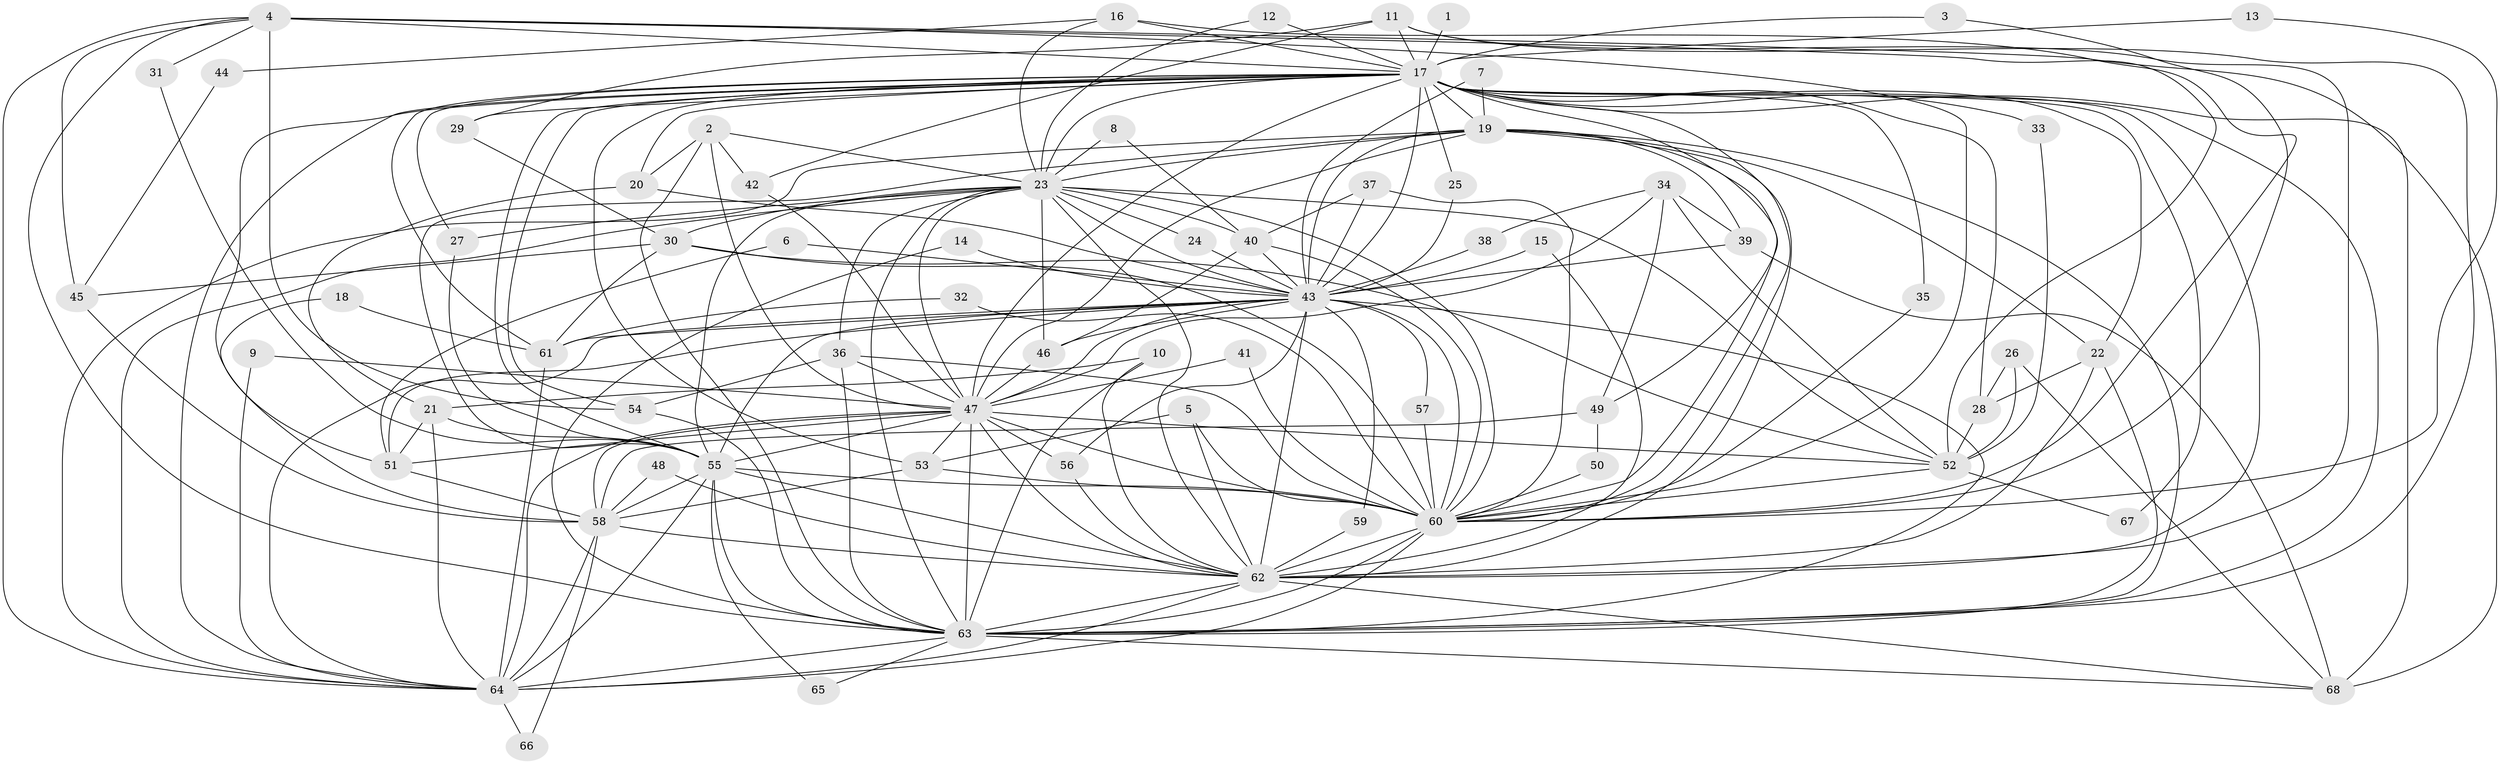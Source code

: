// original degree distribution, {32: 0.007352941176470588, 17: 0.007352941176470588, 23: 0.007352941176470588, 27: 0.007352941176470588, 19: 0.007352941176470588, 14: 0.007352941176470588, 21: 0.007352941176470588, 16: 0.007352941176470588, 41: 0.007352941176470588, 24: 0.007352941176470588, 3: 0.22794117647058823, 8: 0.014705882352941176, 4: 0.09558823529411764, 6: 0.022058823529411766, 2: 0.5147058823529411, 5: 0.04411764705882353, 11: 0.007352941176470588}
// Generated by graph-tools (version 1.1) at 2025/49/03/09/25 03:49:32]
// undirected, 68 vertices, 203 edges
graph export_dot {
graph [start="1"]
  node [color=gray90,style=filled];
  1;
  2;
  3;
  4;
  5;
  6;
  7;
  8;
  9;
  10;
  11;
  12;
  13;
  14;
  15;
  16;
  17;
  18;
  19;
  20;
  21;
  22;
  23;
  24;
  25;
  26;
  27;
  28;
  29;
  30;
  31;
  32;
  33;
  34;
  35;
  36;
  37;
  38;
  39;
  40;
  41;
  42;
  43;
  44;
  45;
  46;
  47;
  48;
  49;
  50;
  51;
  52;
  53;
  54;
  55;
  56;
  57;
  58;
  59;
  60;
  61;
  62;
  63;
  64;
  65;
  66;
  67;
  68;
  1 -- 17 [weight=1.0];
  2 -- 20 [weight=1.0];
  2 -- 23 [weight=1.0];
  2 -- 42 [weight=1.0];
  2 -- 47 [weight=1.0];
  2 -- 63 [weight=1.0];
  3 -- 17 [weight=1.0];
  3 -- 60 [weight=1.0];
  4 -- 17 [weight=1.0];
  4 -- 31 [weight=1.0];
  4 -- 45 [weight=1.0];
  4 -- 52 [weight=1.0];
  4 -- 54 [weight=1.0];
  4 -- 60 [weight=1.0];
  4 -- 63 [weight=1.0];
  4 -- 64 [weight=1.0];
  4 -- 68 [weight=1.0];
  5 -- 53 [weight=1.0];
  5 -- 60 [weight=1.0];
  5 -- 62 [weight=1.0];
  6 -- 43 [weight=1.0];
  6 -- 51 [weight=1.0];
  7 -- 19 [weight=1.0];
  7 -- 43 [weight=1.0];
  8 -- 23 [weight=1.0];
  8 -- 40 [weight=1.0];
  9 -- 47 [weight=1.0];
  9 -- 64 [weight=1.0];
  10 -- 21 [weight=1.0];
  10 -- 62 [weight=1.0];
  10 -- 63 [weight=1.0];
  11 -- 17 [weight=1.0];
  11 -- 29 [weight=1.0];
  11 -- 42 [weight=1.0];
  11 -- 62 [weight=1.0];
  11 -- 63 [weight=1.0];
  12 -- 17 [weight=1.0];
  12 -- 23 [weight=1.0];
  13 -- 17 [weight=1.0];
  13 -- 60 [weight=1.0];
  14 -- 43 [weight=1.0];
  14 -- 63 [weight=1.0];
  15 -- 43 [weight=1.0];
  15 -- 62 [weight=2.0];
  16 -- 17 [weight=1.0];
  16 -- 23 [weight=1.0];
  16 -- 44 [weight=1.0];
  16 -- 60 [weight=1.0];
  17 -- 19 [weight=3.0];
  17 -- 20 [weight=1.0];
  17 -- 22 [weight=1.0];
  17 -- 23 [weight=1.0];
  17 -- 25 [weight=1.0];
  17 -- 27 [weight=1.0];
  17 -- 28 [weight=1.0];
  17 -- 29 [weight=1.0];
  17 -- 33 [weight=2.0];
  17 -- 35 [weight=1.0];
  17 -- 43 [weight=3.0];
  17 -- 47 [weight=1.0];
  17 -- 49 [weight=1.0];
  17 -- 51 [weight=1.0];
  17 -- 53 [weight=1.0];
  17 -- 54 [weight=1.0];
  17 -- 55 [weight=2.0];
  17 -- 60 [weight=1.0];
  17 -- 61 [weight=1.0];
  17 -- 62 [weight=1.0];
  17 -- 63 [weight=1.0];
  17 -- 64 [weight=1.0];
  17 -- 67 [weight=2.0];
  17 -- 68 [weight=1.0];
  18 -- 58 [weight=1.0];
  18 -- 61 [weight=1.0];
  19 -- 22 [weight=1.0];
  19 -- 23 [weight=1.0];
  19 -- 39 [weight=1.0];
  19 -- 43 [weight=1.0];
  19 -- 47 [weight=1.0];
  19 -- 55 [weight=1.0];
  19 -- 60 [weight=1.0];
  19 -- 62 [weight=1.0];
  19 -- 63 [weight=1.0];
  19 -- 64 [weight=1.0];
  20 -- 21 [weight=1.0];
  20 -- 43 [weight=1.0];
  21 -- 51 [weight=1.0];
  21 -- 55 [weight=1.0];
  21 -- 64 [weight=1.0];
  22 -- 28 [weight=1.0];
  22 -- 62 [weight=1.0];
  22 -- 63 [weight=1.0];
  23 -- 24 [weight=1.0];
  23 -- 27 [weight=1.0];
  23 -- 30 [weight=1.0];
  23 -- 36 [weight=1.0];
  23 -- 40 [weight=1.0];
  23 -- 43 [weight=1.0];
  23 -- 46 [weight=1.0];
  23 -- 47 [weight=1.0];
  23 -- 52 [weight=1.0];
  23 -- 55 [weight=1.0];
  23 -- 60 [weight=2.0];
  23 -- 62 [weight=1.0];
  23 -- 63 [weight=1.0];
  23 -- 64 [weight=1.0];
  24 -- 43 [weight=1.0];
  25 -- 43 [weight=1.0];
  26 -- 28 [weight=1.0];
  26 -- 52 [weight=1.0];
  26 -- 68 [weight=1.0];
  27 -- 55 [weight=1.0];
  28 -- 52 [weight=1.0];
  29 -- 30 [weight=1.0];
  30 -- 45 [weight=1.0];
  30 -- 52 [weight=1.0];
  30 -- 60 [weight=1.0];
  30 -- 61 [weight=1.0];
  31 -- 55 [weight=1.0];
  32 -- 60 [weight=1.0];
  32 -- 61 [weight=2.0];
  33 -- 52 [weight=1.0];
  34 -- 38 [weight=1.0];
  34 -- 39 [weight=1.0];
  34 -- 47 [weight=1.0];
  34 -- 49 [weight=1.0];
  34 -- 52 [weight=1.0];
  35 -- 60 [weight=1.0];
  36 -- 47 [weight=1.0];
  36 -- 54 [weight=1.0];
  36 -- 60 [weight=1.0];
  36 -- 63 [weight=1.0];
  37 -- 40 [weight=1.0];
  37 -- 43 [weight=1.0];
  37 -- 60 [weight=1.0];
  38 -- 43 [weight=1.0];
  39 -- 43 [weight=1.0];
  39 -- 68 [weight=1.0];
  40 -- 43 [weight=1.0];
  40 -- 46 [weight=1.0];
  40 -- 60 [weight=1.0];
  41 -- 47 [weight=1.0];
  41 -- 60 [weight=1.0];
  42 -- 47 [weight=1.0];
  43 -- 46 [weight=1.0];
  43 -- 47 [weight=2.0];
  43 -- 51 [weight=1.0];
  43 -- 55 [weight=1.0];
  43 -- 56 [weight=1.0];
  43 -- 57 [weight=1.0];
  43 -- 59 [weight=1.0];
  43 -- 60 [weight=1.0];
  43 -- 61 [weight=1.0];
  43 -- 62 [weight=2.0];
  43 -- 63 [weight=1.0];
  43 -- 64 [weight=1.0];
  44 -- 45 [weight=1.0];
  45 -- 58 [weight=1.0];
  46 -- 47 [weight=1.0];
  47 -- 51 [weight=1.0];
  47 -- 52 [weight=1.0];
  47 -- 53 [weight=1.0];
  47 -- 55 [weight=1.0];
  47 -- 56 [weight=1.0];
  47 -- 58 [weight=1.0];
  47 -- 60 [weight=3.0];
  47 -- 62 [weight=1.0];
  47 -- 63 [weight=1.0];
  47 -- 64 [weight=2.0];
  48 -- 58 [weight=1.0];
  48 -- 62 [weight=1.0];
  49 -- 50 [weight=1.0];
  49 -- 58 [weight=2.0];
  50 -- 60 [weight=1.0];
  51 -- 58 [weight=1.0];
  52 -- 60 [weight=1.0];
  52 -- 67 [weight=1.0];
  53 -- 58 [weight=1.0];
  53 -- 60 [weight=1.0];
  54 -- 63 [weight=1.0];
  55 -- 58 [weight=1.0];
  55 -- 60 [weight=2.0];
  55 -- 62 [weight=2.0];
  55 -- 63 [weight=1.0];
  55 -- 64 [weight=1.0];
  55 -- 65 [weight=1.0];
  56 -- 62 [weight=1.0];
  57 -- 60 [weight=1.0];
  58 -- 62 [weight=1.0];
  58 -- 64 [weight=1.0];
  58 -- 66 [weight=1.0];
  59 -- 62 [weight=1.0];
  60 -- 62 [weight=1.0];
  60 -- 63 [weight=1.0];
  60 -- 64 [weight=1.0];
  61 -- 64 [weight=1.0];
  62 -- 63 [weight=1.0];
  62 -- 64 [weight=1.0];
  62 -- 68 [weight=1.0];
  63 -- 64 [weight=1.0];
  63 -- 65 [weight=1.0];
  63 -- 68 [weight=1.0];
  64 -- 66 [weight=1.0];
}
